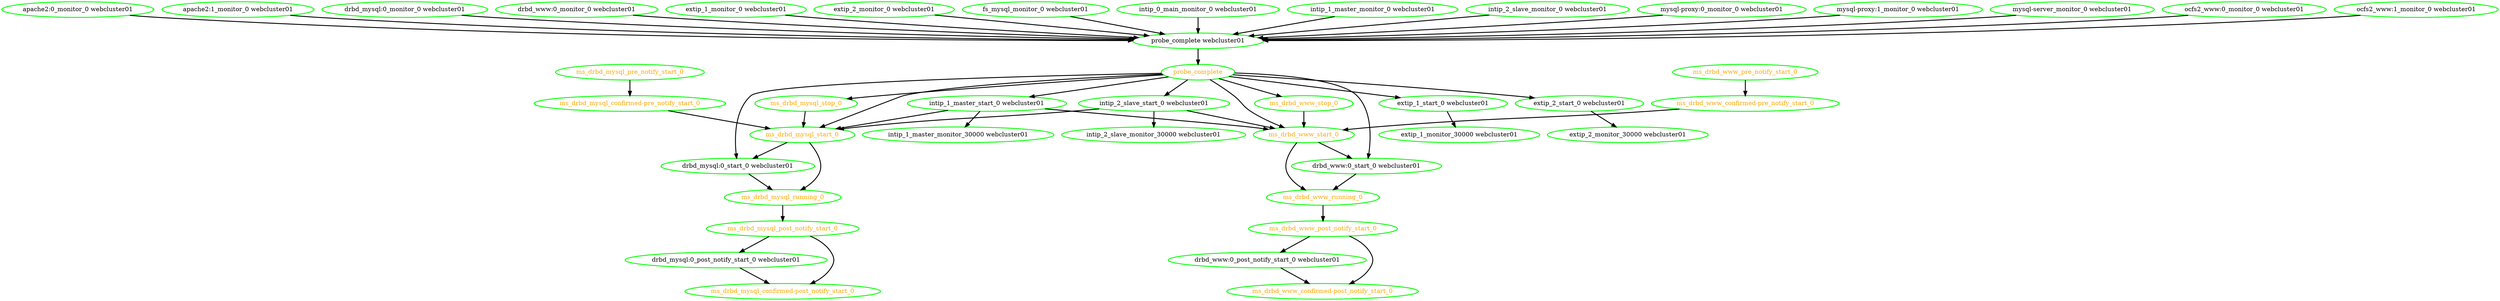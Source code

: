 digraph "g" {
"apache2:0_monitor_0 webcluster01" -> "probe_complete webcluster01" [ style = bold]
"apache2:0_monitor_0 webcluster01" [ style=bold color="green" fontcolor="black"  ]
"apache2:1_monitor_0 webcluster01" -> "probe_complete webcluster01" [ style = bold]
"apache2:1_monitor_0 webcluster01" [ style=bold color="green" fontcolor="black"  ]
"drbd_mysql:0_monitor_0 webcluster01" -> "probe_complete webcluster01" [ style = bold]
"drbd_mysql:0_monitor_0 webcluster01" [ style=bold color="green" fontcolor="black"  ]
"drbd_mysql:0_post_notify_start_0 webcluster01" -> "ms_drbd_mysql_confirmed-post_notify_start_0" [ style = bold]
"drbd_mysql:0_post_notify_start_0 webcluster01" [ style=bold color="green" fontcolor="black"  ]
"drbd_mysql:0_start_0 webcluster01" -> "ms_drbd_mysql_running_0" [ style = bold]
"drbd_mysql:0_start_0 webcluster01" [ style=bold color="green" fontcolor="black"  ]
"drbd_www:0_monitor_0 webcluster01" -> "probe_complete webcluster01" [ style = bold]
"drbd_www:0_monitor_0 webcluster01" [ style=bold color="green" fontcolor="black"  ]
"drbd_www:0_post_notify_start_0 webcluster01" -> "ms_drbd_www_confirmed-post_notify_start_0" [ style = bold]
"drbd_www:0_post_notify_start_0 webcluster01" [ style=bold color="green" fontcolor="black"  ]
"drbd_www:0_start_0 webcluster01" -> "ms_drbd_www_running_0" [ style = bold]
"drbd_www:0_start_0 webcluster01" [ style=bold color="green" fontcolor="black"  ]
"extip_1_monitor_0 webcluster01" -> "probe_complete webcluster01" [ style = bold]
"extip_1_monitor_0 webcluster01" [ style=bold color="green" fontcolor="black"  ]
"extip_1_monitor_30000 webcluster01" [ style=bold color="green" fontcolor="black"  ]
"extip_1_start_0 webcluster01" -> "extip_1_monitor_30000 webcluster01" [ style = bold]
"extip_1_start_0 webcluster01" [ style=bold color="green" fontcolor="black"  ]
"extip_2_monitor_0 webcluster01" -> "probe_complete webcluster01" [ style = bold]
"extip_2_monitor_0 webcluster01" [ style=bold color="green" fontcolor="black"  ]
"extip_2_monitor_30000 webcluster01" [ style=bold color="green" fontcolor="black"  ]
"extip_2_start_0 webcluster01" -> "extip_2_monitor_30000 webcluster01" [ style = bold]
"extip_2_start_0 webcluster01" [ style=bold color="green" fontcolor="black"  ]
"fs_mysql_monitor_0 webcluster01" -> "probe_complete webcluster01" [ style = bold]
"fs_mysql_monitor_0 webcluster01" [ style=bold color="green" fontcolor="black"  ]
"intip_0_main_monitor_0 webcluster01" -> "probe_complete webcluster01" [ style = bold]
"intip_0_main_monitor_0 webcluster01" [ style=bold color="green" fontcolor="black"  ]
"intip_1_master_monitor_0 webcluster01" -> "probe_complete webcluster01" [ style = bold]
"intip_1_master_monitor_0 webcluster01" [ style=bold color="green" fontcolor="black"  ]
"intip_1_master_monitor_30000 webcluster01" [ style=bold color="green" fontcolor="black"  ]
"intip_1_master_start_0 webcluster01" -> "intip_1_master_monitor_30000 webcluster01" [ style = bold]
"intip_1_master_start_0 webcluster01" -> "ms_drbd_mysql_start_0" [ style = bold]
"intip_1_master_start_0 webcluster01" -> "ms_drbd_www_start_0" [ style = bold]
"intip_1_master_start_0 webcluster01" [ style=bold color="green" fontcolor="black"  ]
"intip_2_slave_monitor_0 webcluster01" -> "probe_complete webcluster01" [ style = bold]
"intip_2_slave_monitor_0 webcluster01" [ style=bold color="green" fontcolor="black"  ]
"intip_2_slave_monitor_30000 webcluster01" [ style=bold color="green" fontcolor="black"  ]
"intip_2_slave_start_0 webcluster01" -> "intip_2_slave_monitor_30000 webcluster01" [ style = bold]
"intip_2_slave_start_0 webcluster01" -> "ms_drbd_mysql_start_0" [ style = bold]
"intip_2_slave_start_0 webcluster01" -> "ms_drbd_www_start_0" [ style = bold]
"intip_2_slave_start_0 webcluster01" [ style=bold color="green" fontcolor="black"  ]
"ms_drbd_mysql_confirmed-post_notify_start_0" [ style=bold color="green" fontcolor="orange"  ]
"ms_drbd_mysql_confirmed-pre_notify_start_0" -> "ms_drbd_mysql_start_0" [ style = bold]
"ms_drbd_mysql_confirmed-pre_notify_start_0" [ style=bold color="green" fontcolor="orange"  ]
"ms_drbd_mysql_post_notify_start_0" -> "drbd_mysql:0_post_notify_start_0 webcluster01" [ style = bold]
"ms_drbd_mysql_post_notify_start_0" -> "ms_drbd_mysql_confirmed-post_notify_start_0" [ style = bold]
"ms_drbd_mysql_post_notify_start_0" [ style=bold color="green" fontcolor="orange"  ]
"ms_drbd_mysql_pre_notify_start_0" -> "ms_drbd_mysql_confirmed-pre_notify_start_0" [ style = bold]
"ms_drbd_mysql_pre_notify_start_0" [ style=bold color="green" fontcolor="orange"  ]
"ms_drbd_mysql_running_0" -> "ms_drbd_mysql_post_notify_start_0" [ style = bold]
"ms_drbd_mysql_running_0" [ style=bold color="green" fontcolor="orange"  ]
"ms_drbd_mysql_start_0" -> "drbd_mysql:0_start_0 webcluster01" [ style = bold]
"ms_drbd_mysql_start_0" -> "ms_drbd_mysql_running_0" [ style = bold]
"ms_drbd_mysql_start_0" [ style=bold color="green" fontcolor="orange"  ]
"ms_drbd_mysql_stop_0" -> "ms_drbd_mysql_start_0" [ style = bold]
"ms_drbd_mysql_stop_0" [ style=bold color="green" fontcolor="orange"  ]
"ms_drbd_www_confirmed-post_notify_start_0" [ style=bold color="green" fontcolor="orange"  ]
"ms_drbd_www_confirmed-pre_notify_start_0" -> "ms_drbd_www_start_0" [ style = bold]
"ms_drbd_www_confirmed-pre_notify_start_0" [ style=bold color="green" fontcolor="orange"  ]
"ms_drbd_www_post_notify_start_0" -> "drbd_www:0_post_notify_start_0 webcluster01" [ style = bold]
"ms_drbd_www_post_notify_start_0" -> "ms_drbd_www_confirmed-post_notify_start_0" [ style = bold]
"ms_drbd_www_post_notify_start_0" [ style=bold color="green" fontcolor="orange"  ]
"ms_drbd_www_pre_notify_start_0" -> "ms_drbd_www_confirmed-pre_notify_start_0" [ style = bold]
"ms_drbd_www_pre_notify_start_0" [ style=bold color="green" fontcolor="orange"  ]
"ms_drbd_www_running_0" -> "ms_drbd_www_post_notify_start_0" [ style = bold]
"ms_drbd_www_running_0" [ style=bold color="green" fontcolor="orange"  ]
"ms_drbd_www_start_0" -> "drbd_www:0_start_0 webcluster01" [ style = bold]
"ms_drbd_www_start_0" -> "ms_drbd_www_running_0" [ style = bold]
"ms_drbd_www_start_0" [ style=bold color="green" fontcolor="orange"  ]
"ms_drbd_www_stop_0" -> "ms_drbd_www_start_0" [ style = bold]
"ms_drbd_www_stop_0" [ style=bold color="green" fontcolor="orange"  ]
"mysql-proxy:0_monitor_0 webcluster01" -> "probe_complete webcluster01" [ style = bold]
"mysql-proxy:0_monitor_0 webcluster01" [ style=bold color="green" fontcolor="black"  ]
"mysql-proxy:1_monitor_0 webcluster01" -> "probe_complete webcluster01" [ style = bold]
"mysql-proxy:1_monitor_0 webcluster01" [ style=bold color="green" fontcolor="black"  ]
"mysql-server_monitor_0 webcluster01" -> "probe_complete webcluster01" [ style = bold]
"mysql-server_monitor_0 webcluster01" [ style=bold color="green" fontcolor="black"  ]
"ocfs2_www:0_monitor_0 webcluster01" -> "probe_complete webcluster01" [ style = bold]
"ocfs2_www:0_monitor_0 webcluster01" [ style=bold color="green" fontcolor="black"  ]
"ocfs2_www:1_monitor_0 webcluster01" -> "probe_complete webcluster01" [ style = bold]
"ocfs2_www:1_monitor_0 webcluster01" [ style=bold color="green" fontcolor="black"  ]
"probe_complete webcluster01" -> "probe_complete" [ style = bold]
"probe_complete webcluster01" [ style=bold color="green" fontcolor="black"  ]
"probe_complete" -> "drbd_mysql:0_start_0 webcluster01" [ style = bold]
"probe_complete" -> "drbd_www:0_start_0 webcluster01" [ style = bold]
"probe_complete" -> "extip_1_start_0 webcluster01" [ style = bold]
"probe_complete" -> "extip_2_start_0 webcluster01" [ style = bold]
"probe_complete" -> "intip_1_master_start_0 webcluster01" [ style = bold]
"probe_complete" -> "intip_2_slave_start_0 webcluster01" [ style = bold]
"probe_complete" -> "ms_drbd_mysql_start_0" [ style = bold]
"probe_complete" -> "ms_drbd_mysql_stop_0" [ style = bold]
"probe_complete" -> "ms_drbd_www_start_0" [ style = bold]
"probe_complete" -> "ms_drbd_www_stop_0" [ style = bold]
"probe_complete" [ style=bold color="green" fontcolor="orange"  ]
}
